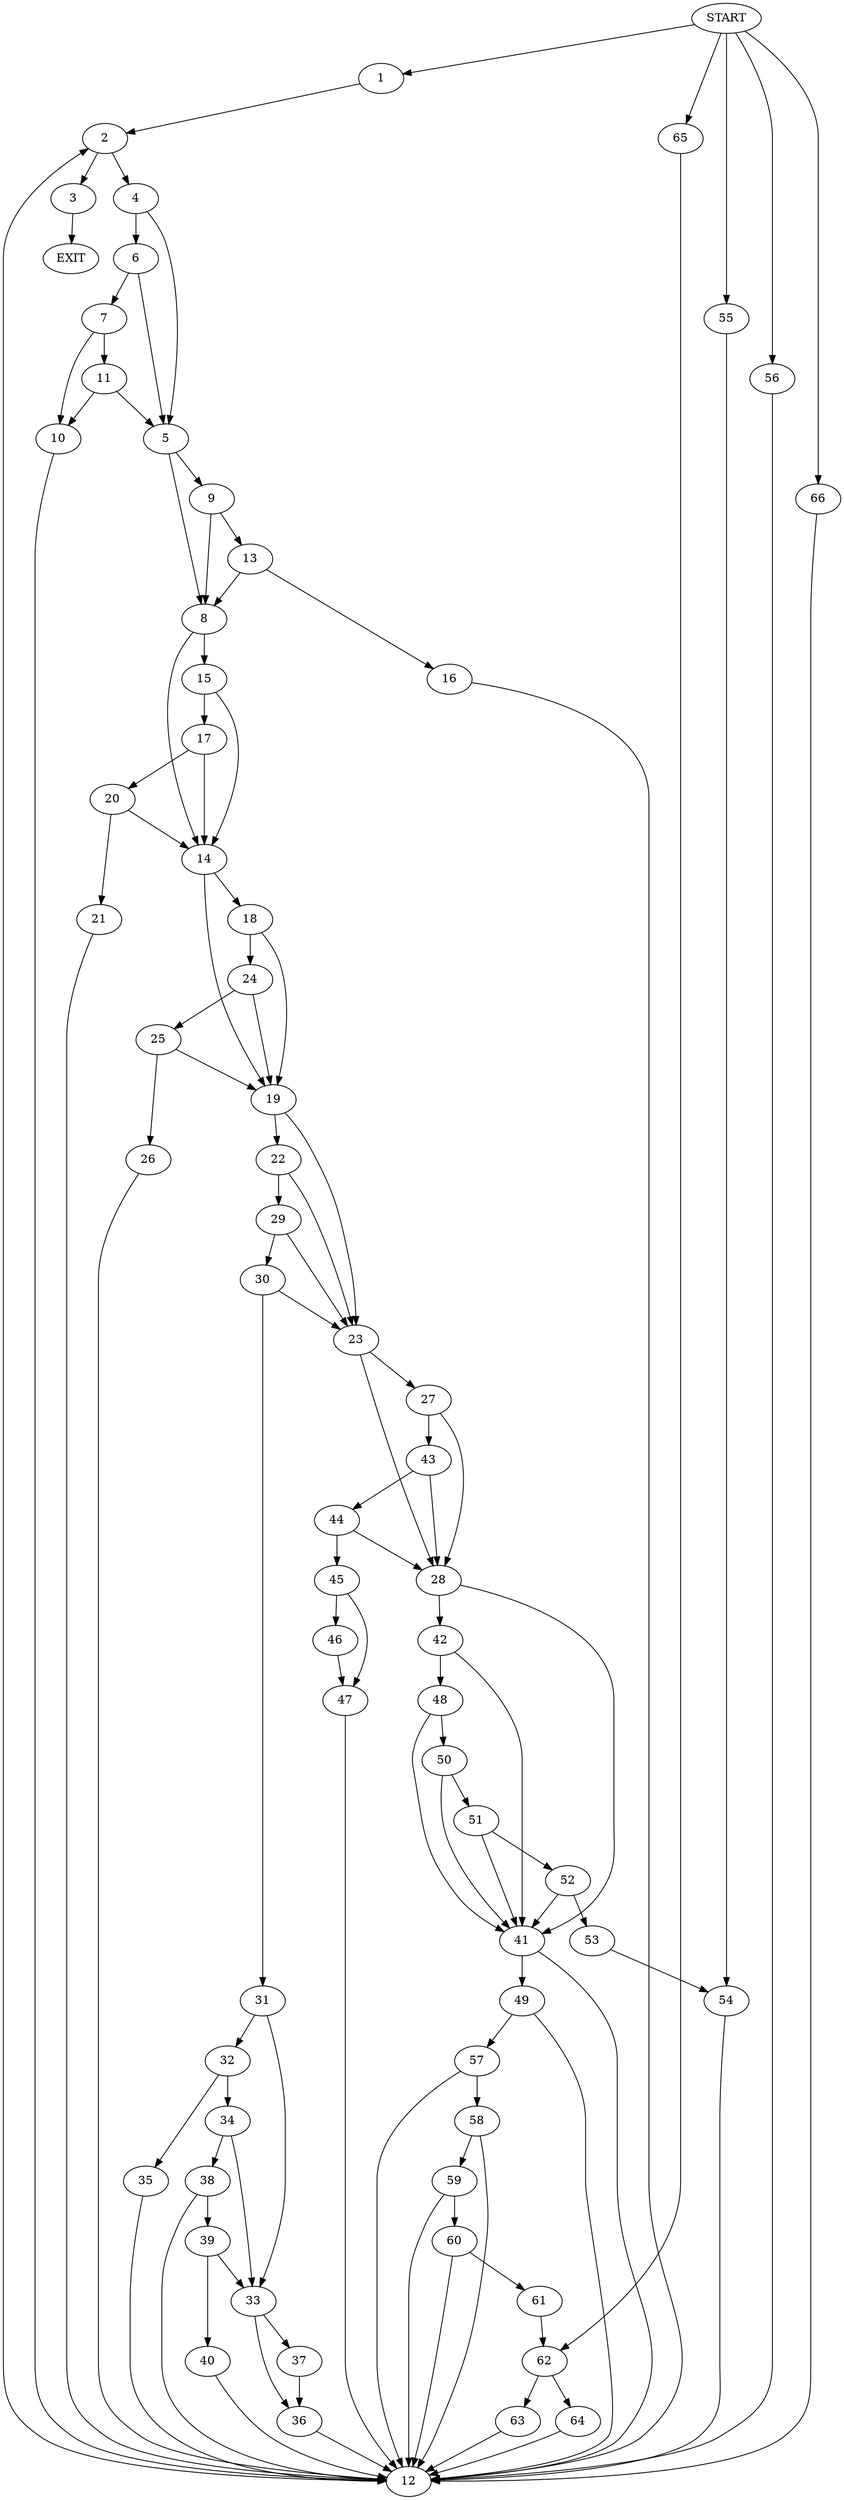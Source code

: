 digraph {
0 [label="START"]
67 [label="EXIT"]
0 -> 1
1 -> 2
2 -> 3
2 -> 4
3 -> 67
4 -> 5
4 -> 6
6 -> 5
6 -> 7
5 -> 8
5 -> 9
7 -> 10
7 -> 11
10 -> 12
11 -> 5
11 -> 10
12 -> 2
9 -> 8
9 -> 13
8 -> 14
8 -> 15
13 -> 8
13 -> 16
16 -> 12
15 -> 14
15 -> 17
14 -> 18
14 -> 19
17 -> 14
17 -> 20
20 -> 14
20 -> 21
21 -> 12
19 -> 22
19 -> 23
18 -> 24
18 -> 19
24 -> 25
24 -> 19
25 -> 26
25 -> 19
26 -> 12
23 -> 27
23 -> 28
22 -> 29
22 -> 23
29 -> 23
29 -> 30
30 -> 31
30 -> 23
31 -> 32
31 -> 33
32 -> 34
32 -> 35
33 -> 36
33 -> 37
34 -> 38
34 -> 33
35 -> 12
38 -> 12
38 -> 39
39 -> 33
39 -> 40
40 -> 12
36 -> 12
37 -> 36
28 -> 41
28 -> 42
27 -> 28
27 -> 43
43 -> 44
43 -> 28
44 -> 45
44 -> 28
45 -> 46
45 -> 47
46 -> 47
47 -> 12
42 -> 48
42 -> 41
41 -> 49
41 -> 12
48 -> 50
48 -> 41
50 -> 51
50 -> 41
51 -> 52
51 -> 41
52 -> 53
52 -> 41
53 -> 54
54 -> 12
0 -> 55
55 -> 54
0 -> 56
56 -> 12
49 -> 12
49 -> 57
57 -> 58
57 -> 12
58 -> 59
58 -> 12
59 -> 12
59 -> 60
60 -> 12
60 -> 61
61 -> 62
62 -> 63
62 -> 64
0 -> 65
65 -> 62
64 -> 12
63 -> 12
0 -> 66
66 -> 12
}

